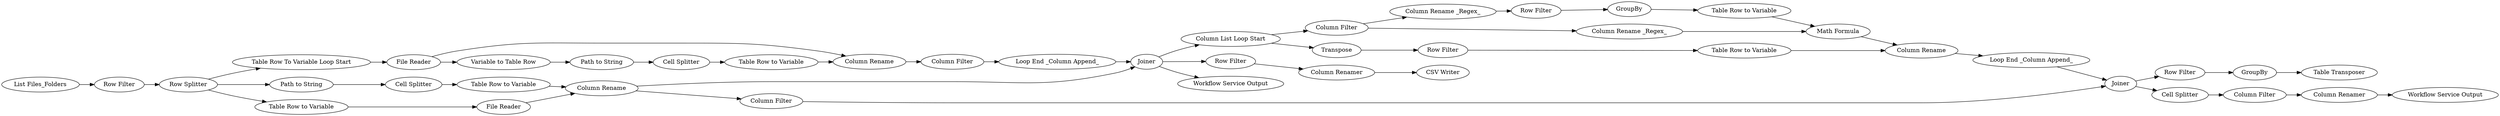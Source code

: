digraph {
	32 [label="List Files_Folders"]
	35 [label="File Reader"]
	39 [label="Table Row To Variable Loop Start"]
	44 [label="Row Filter"]
	50 [label="Cell Splitter"]
	51 [label="Path to String"]
	52 [label="Table Row to Variable"]
	53 [label="Column Rename"]
	56 [label="Loop End _Column Append_"]
	58 [label=Joiner]
	59 [label="Row Splitter"]
	61 [label="Path to String"]
	62 [label="Cell Splitter"]
	63 [label="Table Row to Variable"]
	64 [label="File Reader"]
	65 [label="Column Rename"]
	66 [label="Table Row to Variable"]
	67 [label="Column Filter"]
	68 [label="Variable to Table Row"]
	69 [label="Column List Loop Start"]
	70 [label="Row Filter"]
	71 [label=GroupBy]
	72 [label="Math Formula"]
	73 [label="Table Row to Variable"]
	74 [label="Column Rename _Regex_"]
	75 [label="Loop End _Column Append_"]
	76 [label="Column Filter"]
	77 [label="Column Rename _Regex_"]
	78 [label="Table Row to Variable"]
	79 [label=Transpose]
	80 [label="Row Filter"]
	81 [label="Column Rename"]
	82 [label=Joiner]
	84 [label="Row Filter"]
	85 [label=GroupBy]
	87 [label="Column Filter"]
	88 [label="Table Transposer"]
	89 [label="Workflow Service Output"]
	90 [label="Cell Splitter"]
	91 [label="Column Filter"]
	92 [label="Column Renamer"]
	93 [label="Row Filter"]
	94 [label="Column Renamer"]
	95 [label="CSV Writer"]
	96 [label="Workflow Service Output"]
	32 -> 44
	35 -> 53
	35 -> 68
	39 -> 35
	44 -> 59
	50 -> 52
	51 -> 50
	52 -> 53
	53 -> 67
	56 -> 58
	58 -> 93
	58 -> 69
	58 -> 96
	59 -> 61
	59 -> 39
	59 -> 66
	61 -> 62
	62 -> 63
	63 -> 65
	64 -> 65
	65 -> 87
	65 -> 58
	66 -> 64
	67 -> 56
	68 -> 51
	69 -> 76
	69 -> 79
	70 -> 71
	71 -> 73
	72 -> 81
	73 -> 72
	74 -> 70
	75 -> 82
	76 -> 77
	76 -> 74
	77 -> 72
	78 -> 81
	79 -> 80
	80 -> 78
	81 -> 75
	82 -> 84
	82 -> 90
	84 -> 85
	85 -> 88
	87 -> 82
	90 -> 91
	91 -> 92
	92 -> 89
	93 -> 94
	94 -> 95
	rankdir=LR
}
